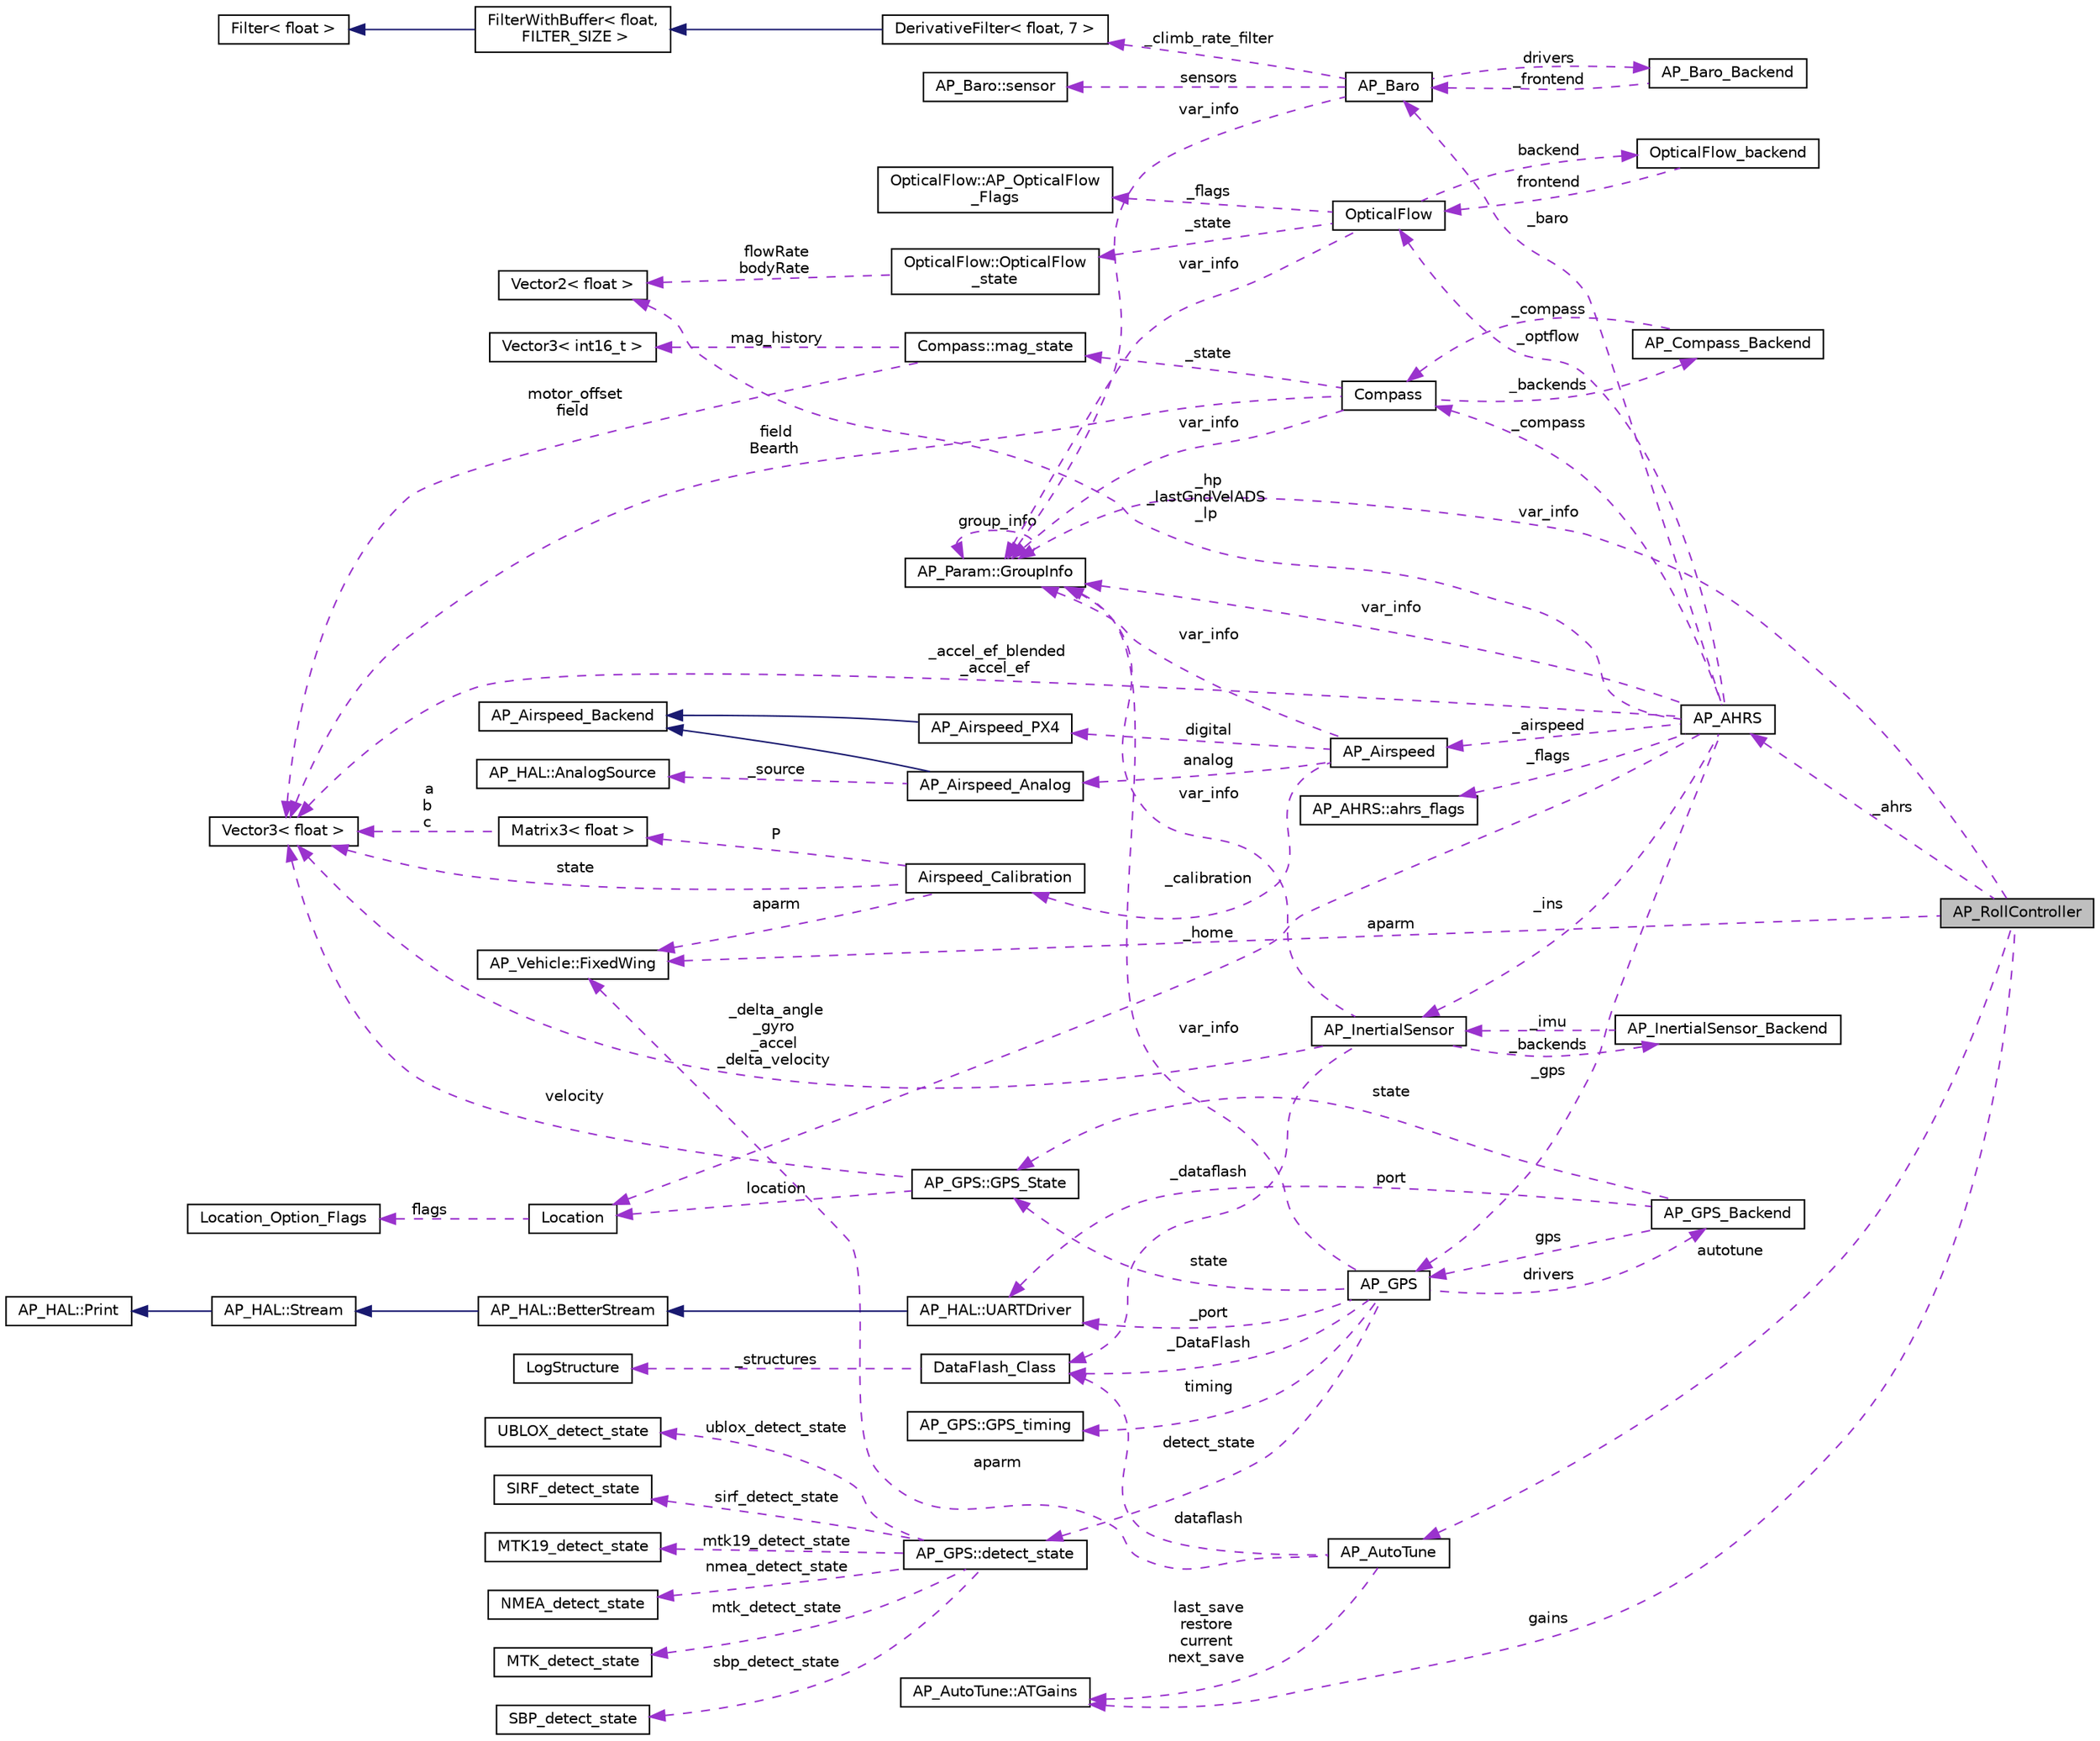 digraph "AP_RollController"
{
 // INTERACTIVE_SVG=YES
  edge [fontname="Helvetica",fontsize="10",labelfontname="Helvetica",labelfontsize="10"];
  node [fontname="Helvetica",fontsize="10",shape=record];
  rankdir="LR";
  Node1 [label="AP_RollController",height=0.2,width=0.4,color="black", fillcolor="grey75", style="filled" fontcolor="black"];
  Node2 -> Node1 [dir="back",color="darkorchid3",fontsize="10",style="dashed",label=" autotune" ,fontname="Helvetica"];
  Node2 [label="AP_AutoTune",height=0.2,width=0.4,color="black", fillcolor="white", style="filled",URL="$classAP__AutoTune.html"];
  Node3 -> Node2 [dir="back",color="darkorchid3",fontsize="10",style="dashed",label=" dataflash" ,fontname="Helvetica"];
  Node3 [label="DataFlash_Class",height=0.2,width=0.4,color="black", fillcolor="white", style="filled",URL="$classDataFlash__Class.html",tooltip="-*- tab-width: 4; Mode: C++; c-basic-offset: 4; indent-tabs-mode: nil -*- "];
  Node4 -> Node3 [dir="back",color="darkorchid3",fontsize="10",style="dashed",label=" _structures" ,fontname="Helvetica"];
  Node4 [label="LogStructure",height=0.2,width=0.4,color="black", fillcolor="white", style="filled",URL="$structLogStructure.html"];
  Node5 -> Node2 [dir="back",color="darkorchid3",fontsize="10",style="dashed",label=" aparm" ,fontname="Helvetica"];
  Node5 [label="AP_Vehicle::FixedWing",height=0.2,width=0.4,color="black", fillcolor="white", style="filled",URL="$structAP__Vehicle_1_1FixedWing.html"];
  Node6 -> Node2 [dir="back",color="darkorchid3",fontsize="10",style="dashed",label=" last_save\nrestore\ncurrent\nnext_save" ,fontname="Helvetica"];
  Node6 [label="AP_AutoTune::ATGains",height=0.2,width=0.4,color="black", fillcolor="white", style="filled",URL="$structAP__AutoTune_1_1ATGains.html"];
  Node7 -> Node1 [dir="back",color="darkorchid3",fontsize="10",style="dashed",label=" var_info" ,fontname="Helvetica"];
  Node7 [label="AP_Param::GroupInfo",height=0.2,width=0.4,color="black", fillcolor="white", style="filled",URL="$structAP__Param_1_1GroupInfo.html"];
  Node7 -> Node7 [dir="back",color="darkorchid3",fontsize="10",style="dashed",label=" group_info" ,fontname="Helvetica"];
  Node8 -> Node1 [dir="back",color="darkorchid3",fontsize="10",style="dashed",label=" _ahrs" ,fontname="Helvetica"];
  Node8 [label="AP_AHRS",height=0.2,width=0.4,color="black", fillcolor="white", style="filled",URL="$classAP__AHRS.html"];
  Node9 -> Node8 [dir="back",color="darkorchid3",fontsize="10",style="dashed",label=" _flags" ,fontname="Helvetica"];
  Node9 [label="AP_AHRS::ahrs_flags",height=0.2,width=0.4,color="black", fillcolor="white", style="filled",URL="$structAP__AHRS_1_1ahrs__flags.html"];
  Node10 -> Node8 [dir="back",color="darkorchid3",fontsize="10",style="dashed",label=" _baro" ,fontname="Helvetica"];
  Node10 [label="AP_Baro",height=0.2,width=0.4,color="black", fillcolor="white", style="filled",URL="$classAP__Baro.html"];
  Node11 -> Node10 [dir="back",color="darkorchid3",fontsize="10",style="dashed",label=" sensors" ,fontname="Helvetica"];
  Node11 [label="AP_Baro::sensor",height=0.2,width=0.4,color="black", fillcolor="white", style="filled",URL="$structAP__Baro_1_1sensor.html"];
  Node12 -> Node10 [dir="back",color="darkorchid3",fontsize="10",style="dashed",label=" _climb_rate_filter" ,fontname="Helvetica"];
  Node12 [label="DerivativeFilter\< float, 7 \>",height=0.2,width=0.4,color="black", fillcolor="white", style="filled",URL="$classDerivativeFilter.html"];
  Node13 -> Node12 [dir="back",color="midnightblue",fontsize="10",style="solid",fontname="Helvetica"];
  Node13 [label="FilterWithBuffer\< float,\l FILTER_SIZE \>",height=0.2,width=0.4,color="black", fillcolor="white", style="filled",URL="$classFilterWithBuffer.html"];
  Node14 -> Node13 [dir="back",color="midnightblue",fontsize="10",style="solid",fontname="Helvetica"];
  Node14 [label="Filter\< float \>",height=0.2,width=0.4,color="black", fillcolor="white", style="filled",URL="$classFilter.html"];
  Node7 -> Node10 [dir="back",color="darkorchid3",fontsize="10",style="dashed",label=" var_info" ,fontname="Helvetica"];
  Node15 -> Node10 [dir="back",color="darkorchid3",fontsize="10",style="dashed",label=" drivers" ,fontname="Helvetica"];
  Node15 [label="AP_Baro_Backend",height=0.2,width=0.4,color="black", fillcolor="white", style="filled",URL="$classAP__Baro__Backend.html",tooltip="-*- tab-width: 4; Mode: C++; c-basic-offset: 4; indent-tabs-mode: nil -*- "];
  Node10 -> Node15 [dir="back",color="darkorchid3",fontsize="10",style="dashed",label=" _frontend" ,fontname="Helvetica"];
  Node16 -> Node8 [dir="back",color="darkorchid3",fontsize="10",style="dashed",label=" _optflow" ,fontname="Helvetica"];
  Node16 [label="OpticalFlow",height=0.2,width=0.4,color="black", fillcolor="white", style="filled",URL="$classOpticalFlow.html"];
  Node7 -> Node16 [dir="back",color="darkorchid3",fontsize="10",style="dashed",label=" var_info" ,fontname="Helvetica"];
  Node17 -> Node16 [dir="back",color="darkorchid3",fontsize="10",style="dashed",label=" _state" ,fontname="Helvetica"];
  Node17 [label="OpticalFlow::OpticalFlow\l_state",height=0.2,width=0.4,color="black", fillcolor="white", style="filled",URL="$structOpticalFlow_1_1OpticalFlow__state.html"];
  Node18 -> Node17 [dir="back",color="darkorchid3",fontsize="10",style="dashed",label=" flowRate\nbodyRate" ,fontname="Helvetica"];
  Node18 [label="Vector2\< float \>",height=0.2,width=0.4,color="black", fillcolor="white", style="filled",URL="$structVector2.html"];
  Node19 -> Node16 [dir="back",color="darkorchid3",fontsize="10",style="dashed",label=" backend" ,fontname="Helvetica"];
  Node19 [label="OpticalFlow_backend",height=0.2,width=0.4,color="black", fillcolor="white", style="filled",URL="$classOpticalFlow__backend.html"];
  Node16 -> Node19 [dir="back",color="darkorchid3",fontsize="10",style="dashed",label=" frontend" ,fontname="Helvetica"];
  Node20 -> Node16 [dir="back",color="darkorchid3",fontsize="10",style="dashed",label=" _flags" ,fontname="Helvetica"];
  Node20 [label="OpticalFlow::AP_OpticalFlow\l_Flags",height=0.2,width=0.4,color="black", fillcolor="white", style="filled",URL="$structOpticalFlow_1_1AP__OpticalFlow__Flags.html"];
  Node7 -> Node8 [dir="back",color="darkorchid3",fontsize="10",style="dashed",label=" var_info" ,fontname="Helvetica"];
  Node21 -> Node8 [dir="back",color="darkorchid3",fontsize="10",style="dashed",label=" _accel_ef_blended\n_accel_ef" ,fontname="Helvetica"];
  Node21 [label="Vector3\< float \>",height=0.2,width=0.4,color="black", fillcolor="white", style="filled",URL="$classVector3.html"];
  Node22 -> Node8 [dir="back",color="darkorchid3",fontsize="10",style="dashed",label=" _ins" ,fontname="Helvetica"];
  Node22 [label="AP_InertialSensor",height=0.2,width=0.4,color="black", fillcolor="white", style="filled",URL="$classAP__InertialSensor.html"];
  Node23 -> Node22 [dir="back",color="darkorchid3",fontsize="10",style="dashed",label=" _backends" ,fontname="Helvetica"];
  Node23 [label="AP_InertialSensor_Backend",height=0.2,width=0.4,color="black", fillcolor="white", style="filled",URL="$classAP__InertialSensor__Backend.html"];
  Node22 -> Node23 [dir="back",color="darkorchid3",fontsize="10",style="dashed",label=" _imu" ,fontname="Helvetica"];
  Node3 -> Node22 [dir="back",color="darkorchid3",fontsize="10",style="dashed",label=" _dataflash" ,fontname="Helvetica"];
  Node7 -> Node22 [dir="back",color="darkorchid3",fontsize="10",style="dashed",label=" var_info" ,fontname="Helvetica"];
  Node21 -> Node22 [dir="back",color="darkorchid3",fontsize="10",style="dashed",label=" _delta_angle\n_gyro\n_accel\n_delta_velocity" ,fontname="Helvetica"];
  Node24 -> Node8 [dir="back",color="darkorchid3",fontsize="10",style="dashed",label=" _airspeed" ,fontname="Helvetica"];
  Node24 [label="AP_Airspeed",height=0.2,width=0.4,color="black", fillcolor="white", style="filled",URL="$classAP__Airspeed.html"];
  Node25 -> Node24 [dir="back",color="darkorchid3",fontsize="10",style="dashed",label=" analog" ,fontname="Helvetica"];
  Node25 [label="AP_Airspeed_Analog",height=0.2,width=0.4,color="black", fillcolor="white", style="filled",URL="$classAP__Airspeed__Analog.html",tooltip="-*- tab-width: 4; Mode: C++; c-basic-offset: 4; indent-tabs-mode: nil -*- "];
  Node26 -> Node25 [dir="back",color="midnightblue",fontsize="10",style="solid",fontname="Helvetica"];
  Node26 [label="AP_Airspeed_Backend",height=0.2,width=0.4,color="black", fillcolor="white", style="filled",URL="$classAP__Airspeed__Backend.html",tooltip="-*- tab-width: 4; Mode: C++; c-basic-offset: 4; indent-tabs-mode: nil -*- "];
  Node27 -> Node25 [dir="back",color="darkorchid3",fontsize="10",style="dashed",label=" _source" ,fontname="Helvetica"];
  Node27 [label="AP_HAL::AnalogSource",height=0.2,width=0.4,color="black", fillcolor="white", style="filled",URL="$classAP__HAL_1_1AnalogSource.html"];
  Node7 -> Node24 [dir="back",color="darkorchid3",fontsize="10",style="dashed",label=" var_info" ,fontname="Helvetica"];
  Node28 -> Node24 [dir="back",color="darkorchid3",fontsize="10",style="dashed",label=" digital" ,fontname="Helvetica"];
  Node28 [label="AP_Airspeed_PX4",height=0.2,width=0.4,color="black", fillcolor="white", style="filled",URL="$classAP__Airspeed__PX4.html",tooltip="-*- tab-width: 4; Mode: C++; c-basic-offset: 4; indent-tabs-mode: nil -*- "];
  Node26 -> Node28 [dir="back",color="midnightblue",fontsize="10",style="solid",fontname="Helvetica"];
  Node29 -> Node24 [dir="back",color="darkorchid3",fontsize="10",style="dashed",label=" _calibration" ,fontname="Helvetica"];
  Node29 [label="Airspeed_Calibration",height=0.2,width=0.4,color="black", fillcolor="white", style="filled",URL="$classAirspeed__Calibration.html",tooltip="-*- tab-width: 4; Mode: C++; c-basic-offset: 4; indent-tabs-mode: nil -*- "];
  Node30 -> Node29 [dir="back",color="darkorchid3",fontsize="10",style="dashed",label=" P" ,fontname="Helvetica"];
  Node30 [label="Matrix3\< float \>",height=0.2,width=0.4,color="black", fillcolor="white", style="filled",URL="$classMatrix3.html"];
  Node21 -> Node30 [dir="back",color="darkorchid3",fontsize="10",style="dashed",label=" a\nb\nc" ,fontname="Helvetica"];
  Node21 -> Node29 [dir="back",color="darkorchid3",fontsize="10",style="dashed",label=" state" ,fontname="Helvetica"];
  Node5 -> Node29 [dir="back",color="darkorchid3",fontsize="10",style="dashed",label=" aparm" ,fontname="Helvetica"];
  Node18 -> Node8 [dir="back",color="darkorchid3",fontsize="10",style="dashed",label=" _hp\n_lastGndVelADS\n_lp" ,fontname="Helvetica"];
  Node31 -> Node8 [dir="back",color="darkorchid3",fontsize="10",style="dashed",label=" _gps" ,fontname="Helvetica"];
  Node31 [label="AP_GPS",height=0.2,width=0.4,color="black", fillcolor="white", style="filled",URL="$classAP__GPS.html"];
  Node32 -> Node31 [dir="back",color="darkorchid3",fontsize="10",style="dashed",label=" detect_state" ,fontname="Helvetica"];
  Node32 [label="AP_GPS::detect_state",height=0.2,width=0.4,color="black", fillcolor="white", style="filled",URL="$structAP__GPS_1_1detect__state.html"];
  Node33 -> Node32 [dir="back",color="darkorchid3",fontsize="10",style="dashed",label=" sbp_detect_state" ,fontname="Helvetica"];
  Node33 [label="SBP_detect_state",height=0.2,width=0.4,color="black", fillcolor="white", style="filled",URL="$structSBP__detect__state.html"];
  Node34 -> Node32 [dir="back",color="darkorchid3",fontsize="10",style="dashed",label=" ublox_detect_state" ,fontname="Helvetica"];
  Node34 [label="UBLOX_detect_state",height=0.2,width=0.4,color="black", fillcolor="white", style="filled",URL="$structUBLOX__detect__state.html"];
  Node35 -> Node32 [dir="back",color="darkorchid3",fontsize="10",style="dashed",label=" sirf_detect_state" ,fontname="Helvetica"];
  Node35 [label="SIRF_detect_state",height=0.2,width=0.4,color="black", fillcolor="white", style="filled",URL="$structSIRF__detect__state.html"];
  Node36 -> Node32 [dir="back",color="darkorchid3",fontsize="10",style="dashed",label=" mtk19_detect_state" ,fontname="Helvetica"];
  Node36 [label="MTK19_detect_state",height=0.2,width=0.4,color="black", fillcolor="white", style="filled",URL="$structMTK19__detect__state.html"];
  Node37 -> Node32 [dir="back",color="darkorchid3",fontsize="10",style="dashed",label=" nmea_detect_state" ,fontname="Helvetica"];
  Node37 [label="NMEA_detect_state",height=0.2,width=0.4,color="black", fillcolor="white", style="filled",URL="$structNMEA__detect__state.html"];
  Node38 -> Node32 [dir="back",color="darkorchid3",fontsize="10",style="dashed",label=" mtk_detect_state" ,fontname="Helvetica"];
  Node38 [label="MTK_detect_state",height=0.2,width=0.4,color="black", fillcolor="white", style="filled",URL="$structMTK__detect__state.html"];
  Node39 -> Node31 [dir="back",color="darkorchid3",fontsize="10",style="dashed",label=" timing" ,fontname="Helvetica"];
  Node39 [label="AP_GPS::GPS_timing",height=0.2,width=0.4,color="black", fillcolor="white", style="filled",URL="$structAP__GPS_1_1GPS__timing.html"];
  Node40 -> Node31 [dir="back",color="darkorchid3",fontsize="10",style="dashed",label=" drivers" ,fontname="Helvetica"];
  Node40 [label="AP_GPS_Backend",height=0.2,width=0.4,color="black", fillcolor="white", style="filled",URL="$classAP__GPS__Backend.html"];
  Node41 -> Node40 [dir="back",color="darkorchid3",fontsize="10",style="dashed",label=" port" ,fontname="Helvetica"];
  Node41 [label="AP_HAL::UARTDriver",height=0.2,width=0.4,color="black", fillcolor="white", style="filled",URL="$classAP__HAL_1_1UARTDriver.html"];
  Node42 -> Node41 [dir="back",color="midnightblue",fontsize="10",style="solid",fontname="Helvetica"];
  Node42 [label="AP_HAL::BetterStream",height=0.2,width=0.4,color="black", fillcolor="white", style="filled",URL="$classAP__HAL_1_1BetterStream.html"];
  Node43 -> Node42 [dir="back",color="midnightblue",fontsize="10",style="solid",fontname="Helvetica"];
  Node43 [label="AP_HAL::Stream",height=0.2,width=0.4,color="black", fillcolor="white", style="filled",URL="$classAP__HAL_1_1Stream.html"];
  Node44 -> Node43 [dir="back",color="midnightblue",fontsize="10",style="solid",fontname="Helvetica"];
  Node44 [label="AP_HAL::Print",height=0.2,width=0.4,color="black", fillcolor="white", style="filled",URL="$classAP__HAL_1_1Print.html"];
  Node31 -> Node40 [dir="back",color="darkorchid3",fontsize="10",style="dashed",label=" gps" ,fontname="Helvetica"];
  Node45 -> Node40 [dir="back",color="darkorchid3",fontsize="10",style="dashed",label=" state" ,fontname="Helvetica"];
  Node45 [label="AP_GPS::GPS_State",height=0.2,width=0.4,color="black", fillcolor="white", style="filled",URL="$structAP__GPS_1_1GPS__State.html"];
  Node21 -> Node45 [dir="back",color="darkorchid3",fontsize="10",style="dashed",label=" velocity" ,fontname="Helvetica"];
  Node46 -> Node45 [dir="back",color="darkorchid3",fontsize="10",style="dashed",label=" location" ,fontname="Helvetica"];
  Node46 [label="Location",height=0.2,width=0.4,color="black", fillcolor="white", style="filled",URL="$structLocation.html"];
  Node47 -> Node46 [dir="back",color="darkorchid3",fontsize="10",style="dashed",label=" flags" ,fontname="Helvetica"];
  Node47 [label="Location_Option_Flags",height=0.2,width=0.4,color="black", fillcolor="white", style="filled",URL="$structLocation__Option__Flags.html"];
  Node3 -> Node31 [dir="back",color="darkorchid3",fontsize="10",style="dashed",label=" _DataFlash" ,fontname="Helvetica"];
  Node41 -> Node31 [dir="back",color="darkorchid3",fontsize="10",style="dashed",label=" _port" ,fontname="Helvetica"];
  Node7 -> Node31 [dir="back",color="darkorchid3",fontsize="10",style="dashed",label=" var_info" ,fontname="Helvetica"];
  Node45 -> Node31 [dir="back",color="darkorchid3",fontsize="10",style="dashed",label=" state" ,fontname="Helvetica"];
  Node46 -> Node8 [dir="back",color="darkorchid3",fontsize="10",style="dashed",label=" _home" ,fontname="Helvetica"];
  Node48 -> Node8 [dir="back",color="darkorchid3",fontsize="10",style="dashed",label=" _compass" ,fontname="Helvetica"];
  Node48 [label="Compass",height=0.2,width=0.4,color="black", fillcolor="white", style="filled",URL="$classCompass.html"];
  Node7 -> Node48 [dir="back",color="darkorchid3",fontsize="10",style="dashed",label=" var_info" ,fontname="Helvetica"];
  Node21 -> Node48 [dir="back",color="darkorchid3",fontsize="10",style="dashed",label=" field\nBearth" ,fontname="Helvetica"];
  Node49 -> Node48 [dir="back",color="darkorchid3",fontsize="10",style="dashed",label=" _backends" ,fontname="Helvetica"];
  Node49 [label="AP_Compass_Backend",height=0.2,width=0.4,color="black", fillcolor="white", style="filled",URL="$classAP__Compass__Backend.html"];
  Node48 -> Node49 [dir="back",color="darkorchid3",fontsize="10",style="dashed",label=" _compass" ,fontname="Helvetica"];
  Node50 -> Node48 [dir="back",color="darkorchid3",fontsize="10",style="dashed",label=" _state" ,fontname="Helvetica"];
  Node50 [label="Compass::mag_state",height=0.2,width=0.4,color="black", fillcolor="white", style="filled",URL="$structCompass_1_1mag__state.html"];
  Node21 -> Node50 [dir="back",color="darkorchid3",fontsize="10",style="dashed",label=" motor_offset\nfield" ,fontname="Helvetica"];
  Node51 -> Node50 [dir="back",color="darkorchid3",fontsize="10",style="dashed",label=" mag_history" ,fontname="Helvetica"];
  Node51 [label="Vector3\< int16_t \>",height=0.2,width=0.4,color="black", fillcolor="white", style="filled",URL="$classVector3.html"];
  Node5 -> Node1 [dir="back",color="darkorchid3",fontsize="10",style="dashed",label=" aparm" ,fontname="Helvetica"];
  Node6 -> Node1 [dir="back",color="darkorchid3",fontsize="10",style="dashed",label=" gains" ,fontname="Helvetica"];
}
